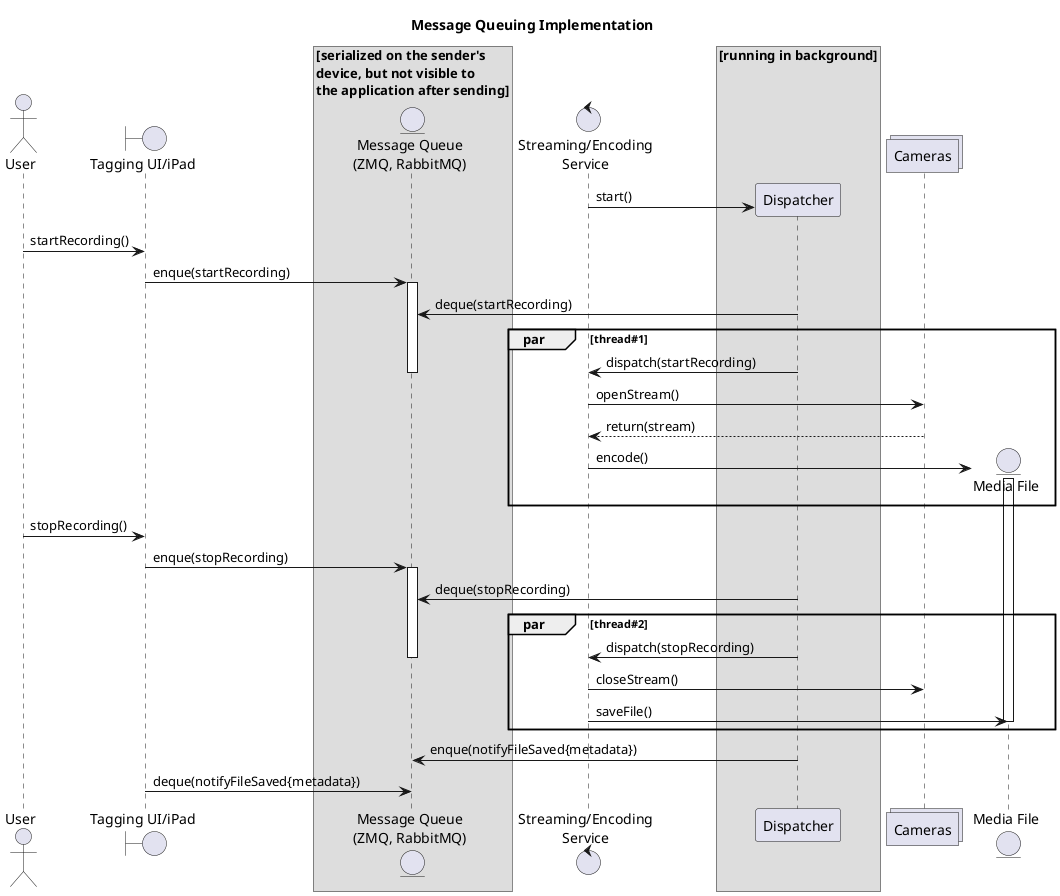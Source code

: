 @startuml Message Queuing Implementation
title Message Queuing Implementation

actor "User" as usr

boundary "Tagging UI/iPad" as tag
box [serialized on the sender's \ndevice, but not visible to\nthe application after sending] 
    entity "Message Queue\n(ZMQ, RabbitMQ)" as mq
end box
control "Streaming/Encoding\nService" as strm
box [running in background]
    create "Dispatcher" as dsp
    strm -> dsp: start()
end box
collections "Cameras" as cams
usr -> tag: startRecording()
tag -> mq: enque(startRecording)
activate mq
dsp -> mq: deque(startRecording)

par thread#1
    dsp -> strm: dispatch(startRecording)
    deactivate mq
    strm -> cams: openStream()
    cams --> strm: return(stream)
    create entity "Media File" as vid
    strm -> vid: encode()
    activate vid
end

usr -> tag: stopRecording()
tag -> mq: enque(stopRecording)
activate mq
dsp -> mq: deque(stopRecording)

par thread#2
    dsp -> strm: dispatch(stopRecording)
    deactivate mq
    strm -> cams: closeStream()
    strm -> vid: saveFile()
    deactivate vid
end

dsp -> mq: enque(notifyFileSaved{metadata})
tag -> mq: deque(notifyFileSaved{metadata})

@enduml